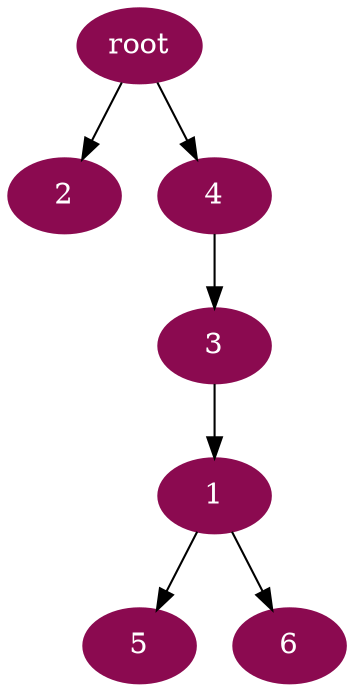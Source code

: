 digraph G {
node [color=deeppink4, style=filled, fontcolor=white];
3 -> 1;
"root" -> 2;
4 -> 3;
"root" -> 4;
1 -> 5;
1 -> 6;
}
